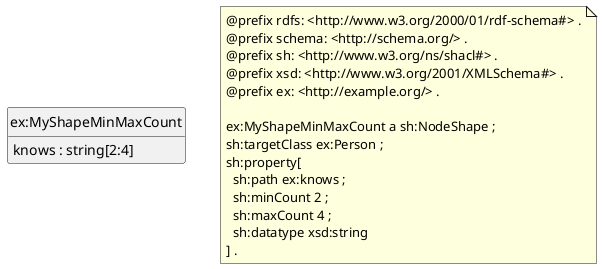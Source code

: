 @startuml
class "ex:MyShapeMinMaxCount" 
"ex:MyShapeMinMaxCount" : knows : string[2:4]

note as N1
@prefix rdfs: <http://www.w3.org/2000/01/rdf-schema#> .
@prefix schema: <http://schema.org/> .
@prefix sh: <http://www.w3.org/ns/shacl#> .
@prefix xsd: <http://www.w3.org/2001/XMLSchema#> .
@prefix ex: <http://example.org/> .

ex:MyShapeMinMaxCount a sh:NodeShape ;
sh:targetClass ex:Person ;
sh:property[
  sh:path ex:knows ;
  sh:minCount 2 ;
  sh:maxCount 4 ;
  sh:datatype xsd:string
] .
end note

hide circle
hide empty members
@enduml